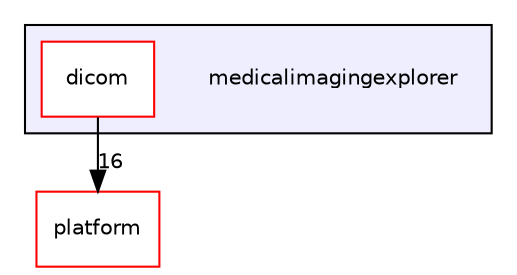 digraph "medicalimagingexplorer" {
  compound=true
  node [ fontsize="10", fontname="Helvetica"];
  edge [ labelfontsize="10", labelfontname="Helvetica"];
  subgraph clusterdir_c1e7a728f276002cc4791372da1fff39 {
    graph [ bgcolor="#eeeeff", pencolor="black", label="" URL="dir_c1e7a728f276002cc4791372da1fff39.html"];
    dir_c1e7a728f276002cc4791372da1fff39 [shape=plaintext label="medicalimagingexplorer"];
  dir_113113bace679741ce1812b174716f2e [shape=box label="dicom" fillcolor="white" style="filled" color="red" URL="dir_113113bace679741ce1812b174716f2e.html"];
  }
  dir_c5a52a81292cf9a5167198f4f346d6d9 [shape=box label="platform" fillcolor="white" style="filled" color="red" URL="dir_c5a52a81292cf9a5167198f4f346d6d9.html"];
  dir_113113bace679741ce1812b174716f2e->dir_c5a52a81292cf9a5167198f4f346d6d9 [headlabel="16", labeldistance=1.5 headhref="dir_000056_000059.html"];
}
